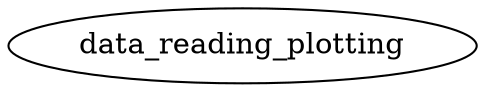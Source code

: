 /* Created by mdot for Matlab */
digraph m2html {

  data_reading_plotting [URL="data_reading_plotting.html"];
}